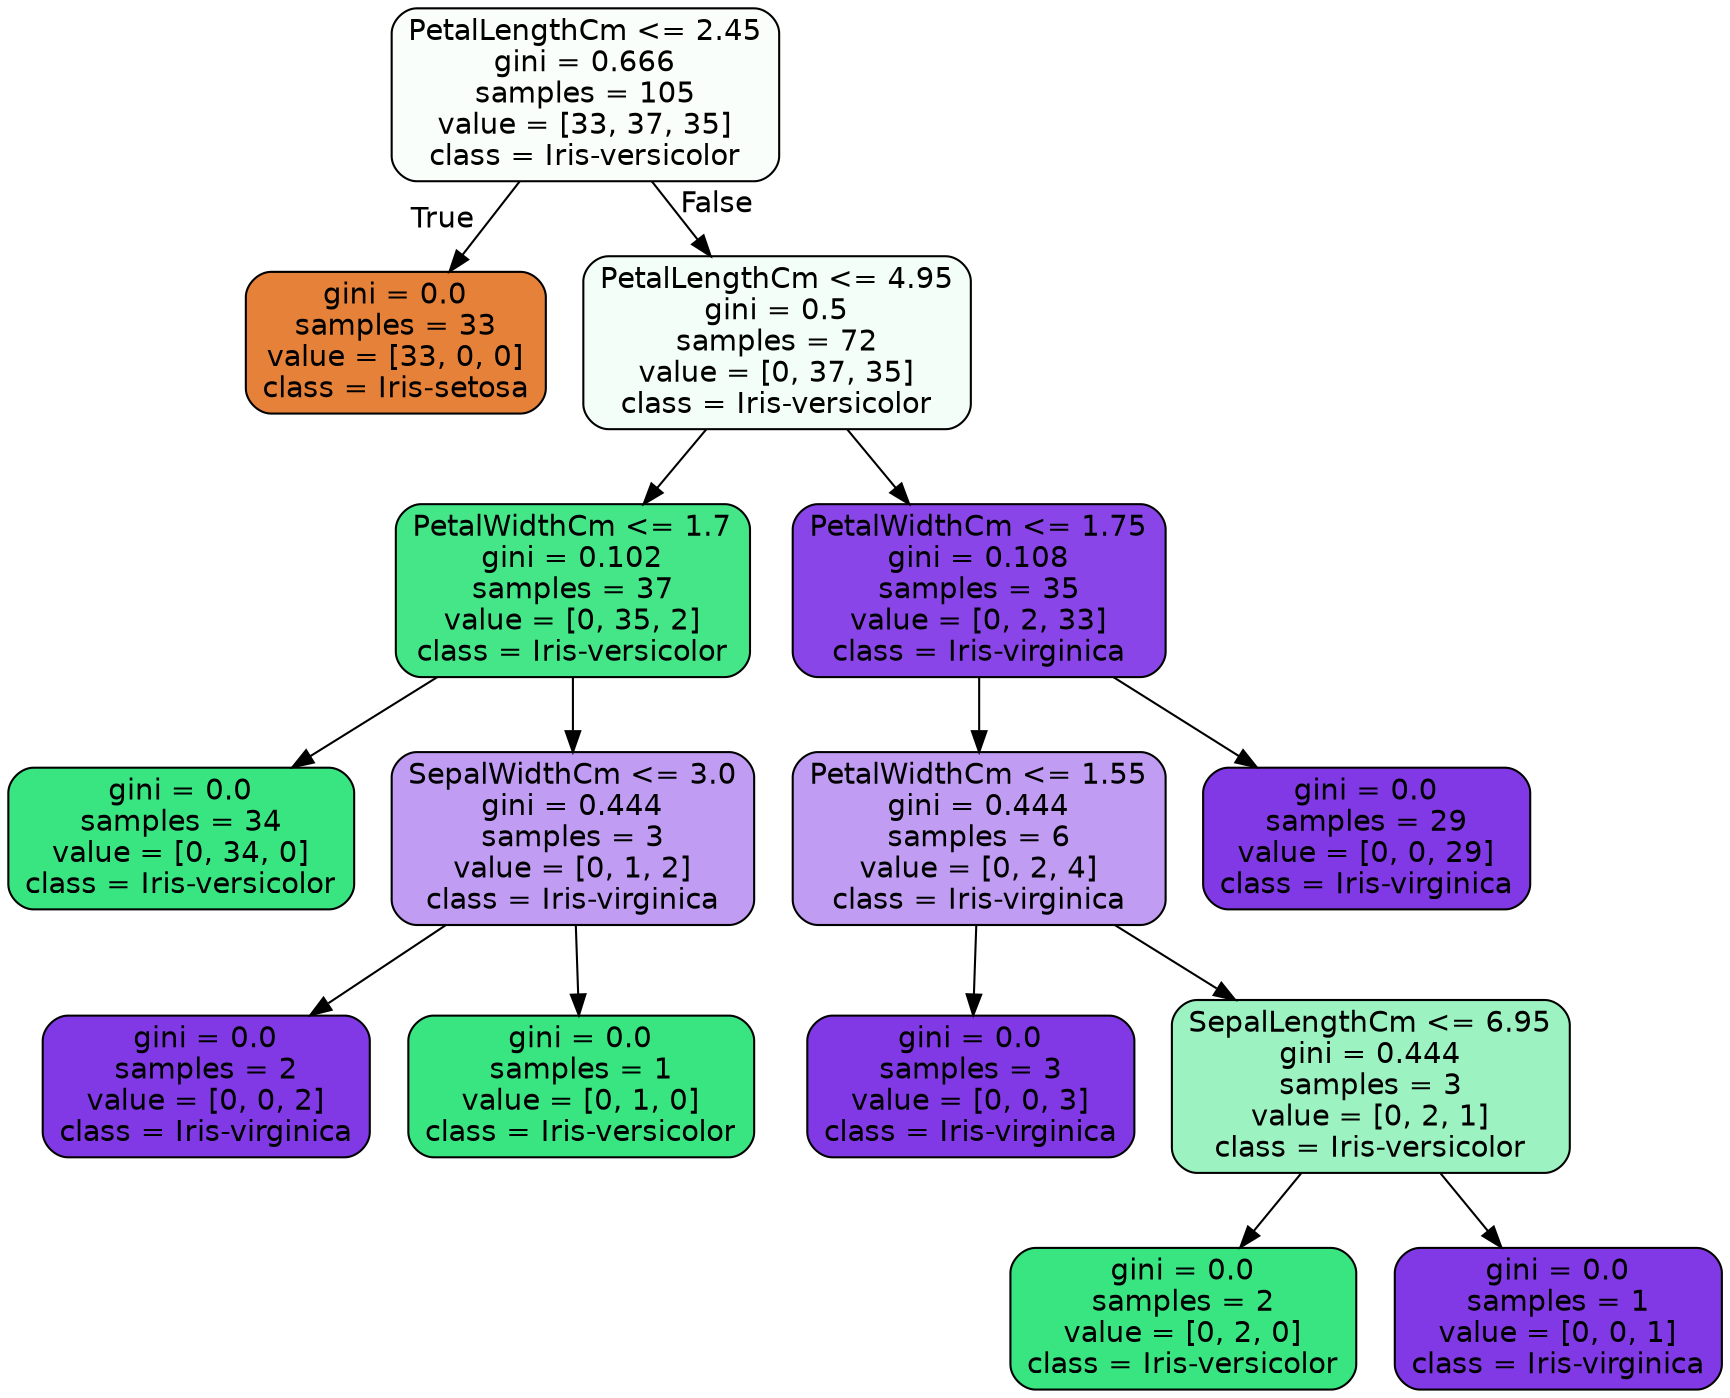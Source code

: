 digraph Tree {
node [shape=box, style="filled, rounded", color="black", fontname=helvetica] ;
edge [fontname=helvetica] ;
0 [label="PetalLengthCm <= 2.45\ngini = 0.666\nsamples = 105\nvalue = [33, 37, 35]\nclass = Iris-versicolor", fillcolor="#f9fefb"] ;
1 [label="gini = 0.0\nsamples = 33\nvalue = [33, 0, 0]\nclass = Iris-setosa", fillcolor="#e58139"] ;
0 -> 1 [labeldistance=2.5, labelangle=45, headlabel="True"] ;
2 [label="PetalLengthCm <= 4.95\ngini = 0.5\nsamples = 72\nvalue = [0, 37, 35]\nclass = Iris-versicolor", fillcolor="#f4fef8"] ;
0 -> 2 [labeldistance=2.5, labelangle=-45, headlabel="False"] ;
3 [label="PetalWidthCm <= 1.7\ngini = 0.102\nsamples = 37\nvalue = [0, 35, 2]\nclass = Iris-versicolor", fillcolor="#44e688"] ;
2 -> 3 ;
4 [label="gini = 0.0\nsamples = 34\nvalue = [0, 34, 0]\nclass = Iris-versicolor", fillcolor="#39e581"] ;
3 -> 4 ;
5 [label="SepalWidthCm <= 3.0\ngini = 0.444\nsamples = 3\nvalue = [0, 1, 2]\nclass = Iris-virginica", fillcolor="#c09cf2"] ;
3 -> 5 ;
6 [label="gini = 0.0\nsamples = 2\nvalue = [0, 0, 2]\nclass = Iris-virginica", fillcolor="#8139e5"] ;
5 -> 6 ;
7 [label="gini = 0.0\nsamples = 1\nvalue = [0, 1, 0]\nclass = Iris-versicolor", fillcolor="#39e581"] ;
5 -> 7 ;
8 [label="PetalWidthCm <= 1.75\ngini = 0.108\nsamples = 35\nvalue = [0, 2, 33]\nclass = Iris-virginica", fillcolor="#8945e7"] ;
2 -> 8 ;
9 [label="PetalWidthCm <= 1.55\ngini = 0.444\nsamples = 6\nvalue = [0, 2, 4]\nclass = Iris-virginica", fillcolor="#c09cf2"] ;
8 -> 9 ;
10 [label="gini = 0.0\nsamples = 3\nvalue = [0, 0, 3]\nclass = Iris-virginica", fillcolor="#8139e5"] ;
9 -> 10 ;
11 [label="SepalLengthCm <= 6.95\ngini = 0.444\nsamples = 3\nvalue = [0, 2, 1]\nclass = Iris-versicolor", fillcolor="#9cf2c0"] ;
9 -> 11 ;
12 [label="gini = 0.0\nsamples = 2\nvalue = [0, 2, 0]\nclass = Iris-versicolor", fillcolor="#39e581"] ;
11 -> 12 ;
13 [label="gini = 0.0\nsamples = 1\nvalue = [0, 0, 1]\nclass = Iris-virginica", fillcolor="#8139e5"] ;
11 -> 13 ;
14 [label="gini = 0.0\nsamples = 29\nvalue = [0, 0, 29]\nclass = Iris-virginica", fillcolor="#8139e5"] ;
8 -> 14 ;
}